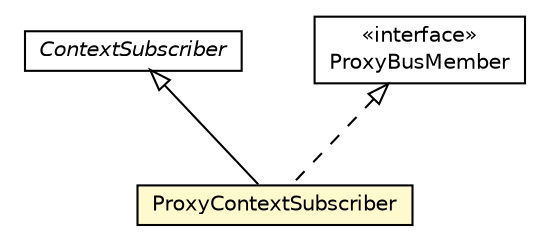 #!/usr/local/bin/dot
#
# Class diagram 
# Generated by UMLGraph version R5_6-24-gf6e263 (http://www.umlgraph.org/)
#

digraph G {
	edge [fontname="Helvetica",fontsize=10,labelfontname="Helvetica",labelfontsize=10];
	node [fontname="Helvetica",fontsize=10,shape=plaintext];
	nodesep=0.25;
	ranksep=0.5;
	// org.universAAL.middleware.context.ContextSubscriber
	c6805324 [label=<<table title="org.universAAL.middleware.context.ContextSubscriber" border="0" cellborder="1" cellspacing="0" cellpadding="2" port="p" href="../../../../middleware/context/ContextSubscriber.html">
		<tr><td><table border="0" cellspacing="0" cellpadding="1">
<tr><td align="center" balign="center"><font face="Helvetica-Oblique"> ContextSubscriber </font></td></tr>
		</table></td></tr>
		</table>>, URL="../../../../middleware/context/ContextSubscriber.html", fontname="Helvetica", fontcolor="black", fontsize=10.0];
	// org.universAAL.ri.gateway.proxies.ProxyBusMember
	c6807069 [label=<<table title="org.universAAL.ri.gateway.proxies.ProxyBusMember" border="0" cellborder="1" cellspacing="0" cellpadding="2" port="p" href="../ProxyBusMember.html">
		<tr><td><table border="0" cellspacing="0" cellpadding="1">
<tr><td align="center" balign="center"> &#171;interface&#187; </td></tr>
<tr><td align="center" balign="center"> ProxyBusMember </td></tr>
		</table></td></tr>
		</table>>, URL="../ProxyBusMember.html", fontname="Helvetica", fontcolor="black", fontsize=10.0];
	// org.universAAL.ri.gateway.proxies.importing.ProxyContextSubscriber
	c6807077 [label=<<table title="org.universAAL.ri.gateway.proxies.importing.ProxyContextSubscriber" border="0" cellborder="1" cellspacing="0" cellpadding="2" port="p" bgcolor="lemonChiffon" href="./ProxyContextSubscriber.html">
		<tr><td><table border="0" cellspacing="0" cellpadding="1">
<tr><td align="center" balign="center"> ProxyContextSubscriber </td></tr>
		</table></td></tr>
		</table>>, URL="./ProxyContextSubscriber.html", fontname="Helvetica", fontcolor="black", fontsize=10.0];
	//org.universAAL.ri.gateway.proxies.importing.ProxyContextSubscriber extends org.universAAL.middleware.context.ContextSubscriber
	c6805324:p -> c6807077:p [dir=back,arrowtail=empty];
	//org.universAAL.ri.gateway.proxies.importing.ProxyContextSubscriber implements org.universAAL.ri.gateway.proxies.ProxyBusMember
	c6807069:p -> c6807077:p [dir=back,arrowtail=empty,style=dashed];
}

